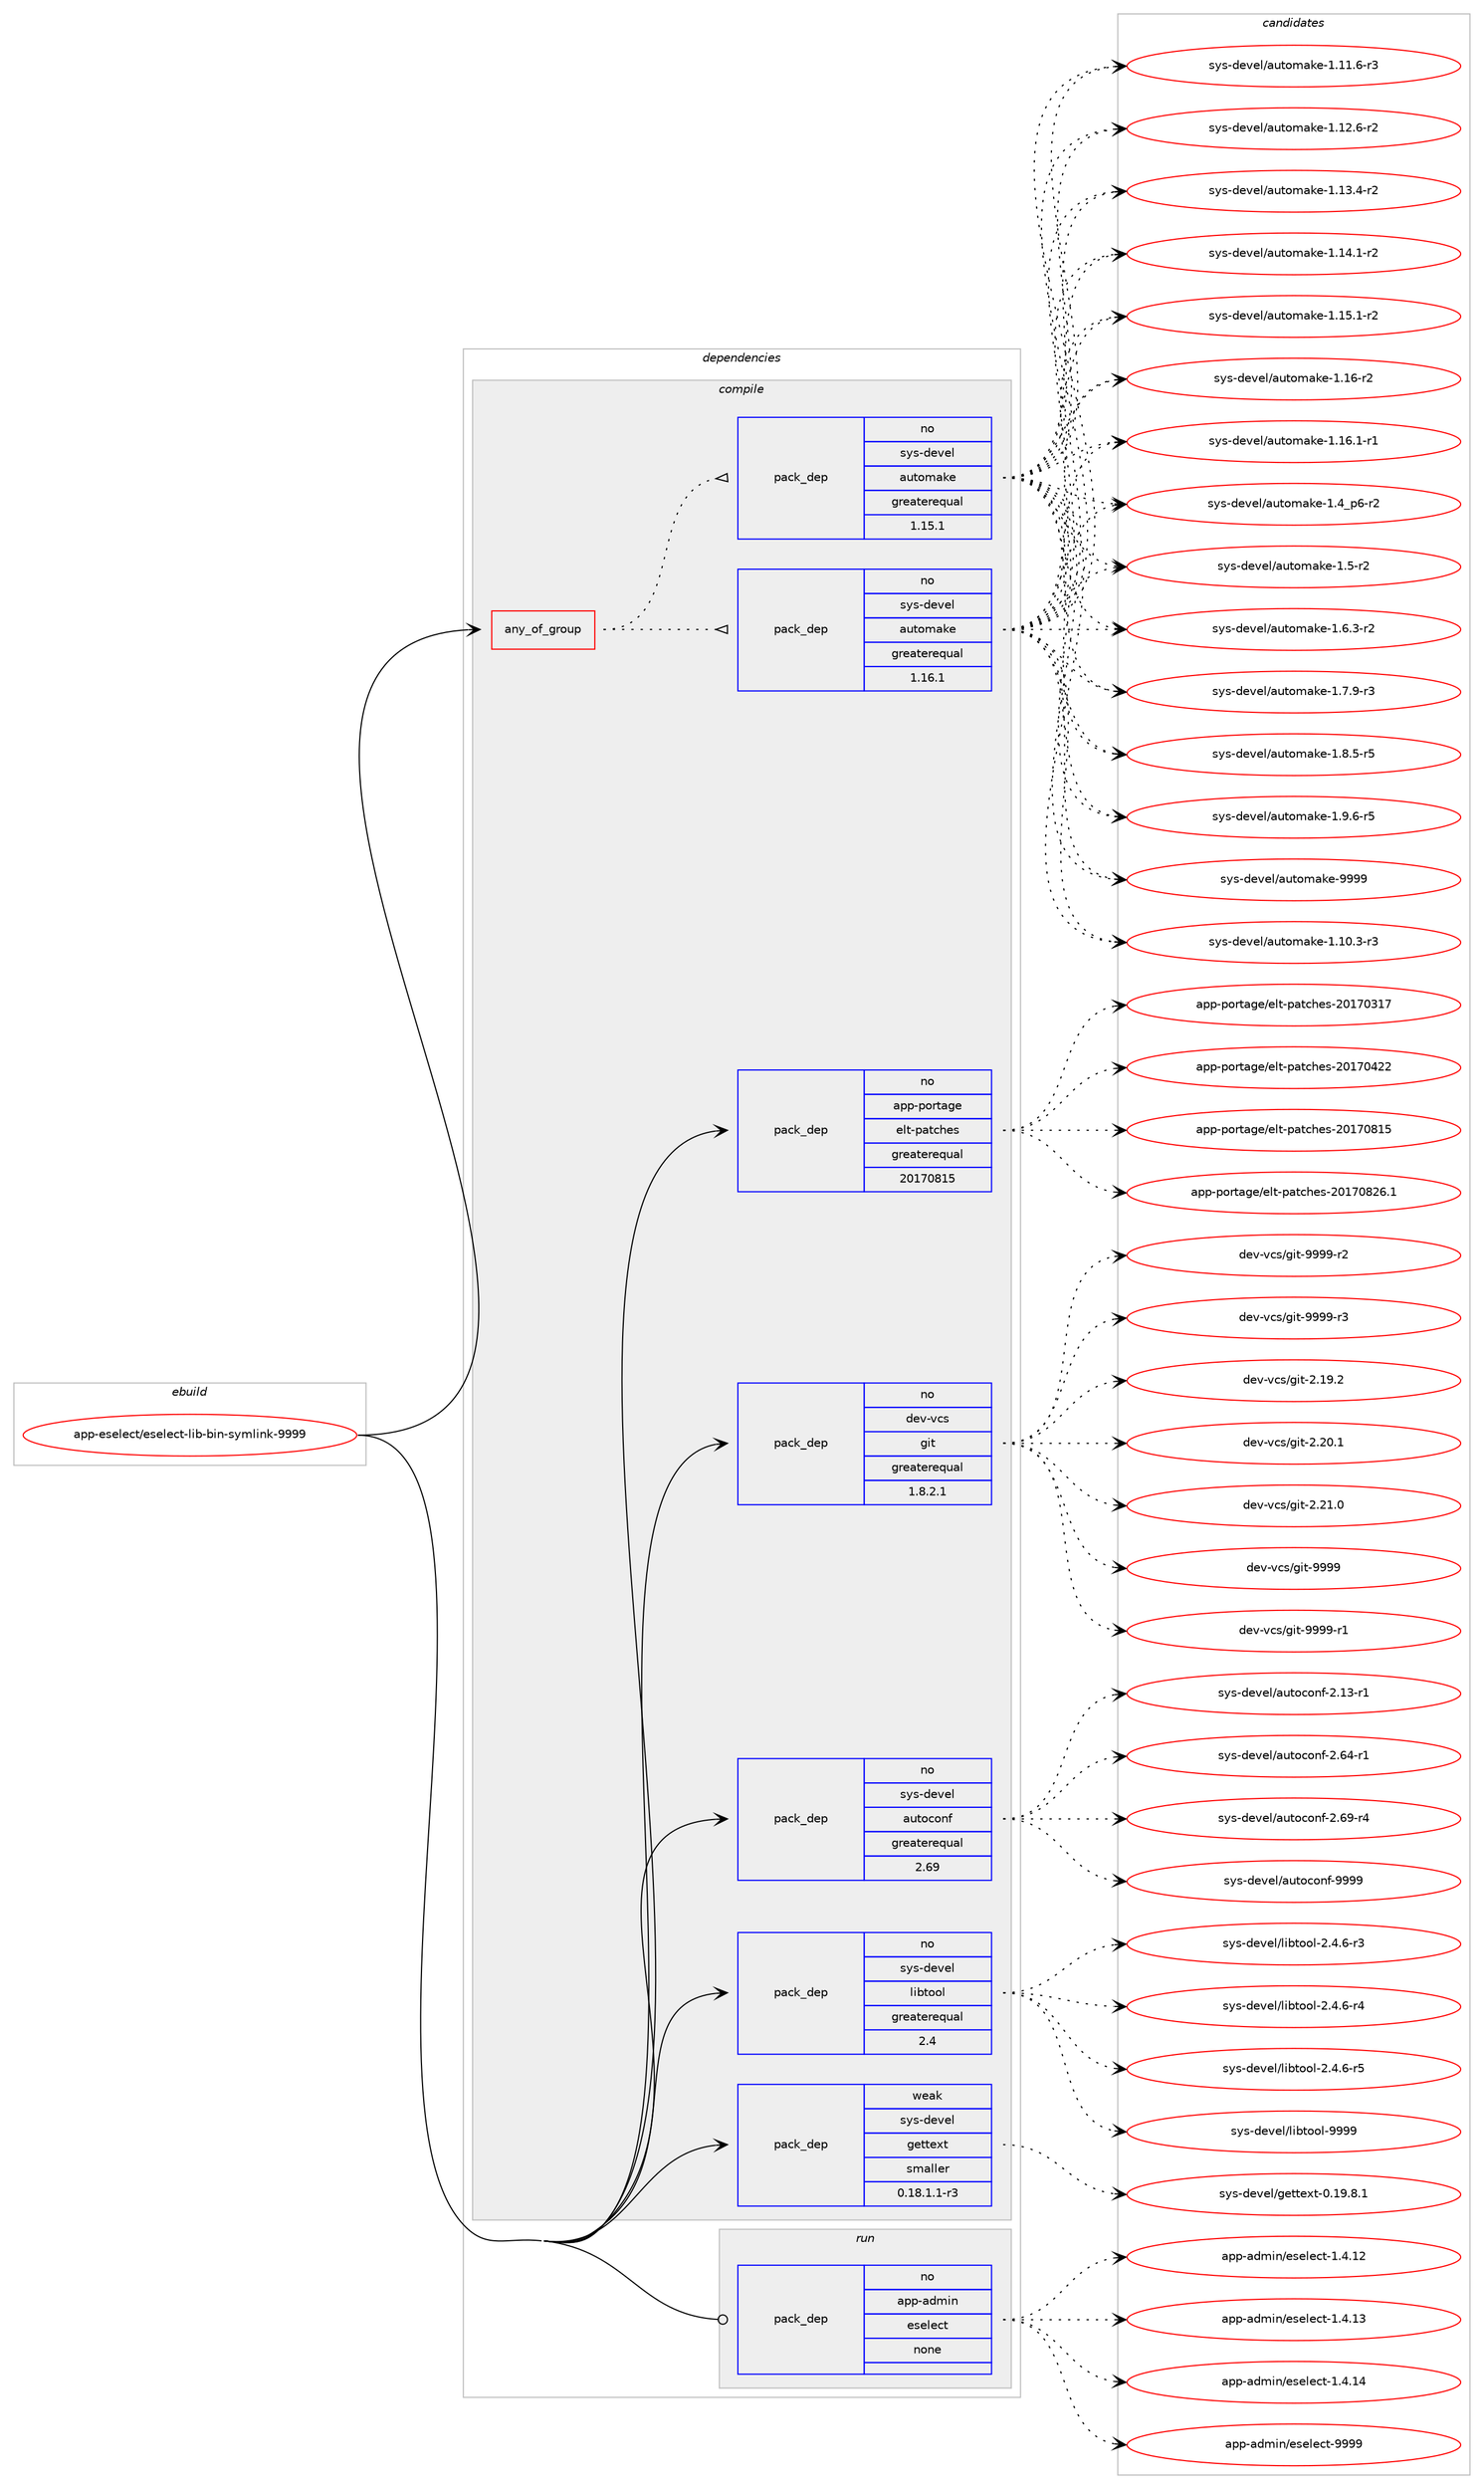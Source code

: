 digraph prolog {

# *************
# Graph options
# *************

newrank=true;
concentrate=true;
compound=true;
graph [rankdir=LR,fontname=Helvetica,fontsize=10,ranksep=1.5];#, ranksep=2.5, nodesep=0.2];
edge  [arrowhead=vee];
node  [fontname=Helvetica,fontsize=10];

# **********
# The ebuild
# **********

subgraph cluster_leftcol {
color=gray;
rank=same;
label=<<i>ebuild</i>>;
id [label="app-eselect/eselect-lib-bin-symlink-9999", color=red, width=4, href="../app-eselect/eselect-lib-bin-symlink-9999.svg"];
}

# ****************
# The dependencies
# ****************

subgraph cluster_midcol {
color=gray;
label=<<i>dependencies</i>>;
subgraph cluster_compile {
fillcolor="#eeeeee";
style=filled;
label=<<i>compile</i>>;
subgraph any19541 {
dependency1293594 [label=<<TABLE BORDER="0" CELLBORDER="1" CELLSPACING="0" CELLPADDING="4"><TR><TD CELLPADDING="10">any_of_group</TD></TR></TABLE>>, shape=none, color=red];subgraph pack921210 {
dependency1293595 [label=<<TABLE BORDER="0" CELLBORDER="1" CELLSPACING="0" CELLPADDING="4" WIDTH="220"><TR><TD ROWSPAN="6" CELLPADDING="30">pack_dep</TD></TR><TR><TD WIDTH="110">no</TD></TR><TR><TD>sys-devel</TD></TR><TR><TD>automake</TD></TR><TR><TD>greaterequal</TD></TR><TR><TD>1.16.1</TD></TR></TABLE>>, shape=none, color=blue];
}
dependency1293594:e -> dependency1293595:w [weight=20,style="dotted",arrowhead="oinv"];
subgraph pack921211 {
dependency1293596 [label=<<TABLE BORDER="0" CELLBORDER="1" CELLSPACING="0" CELLPADDING="4" WIDTH="220"><TR><TD ROWSPAN="6" CELLPADDING="30">pack_dep</TD></TR><TR><TD WIDTH="110">no</TD></TR><TR><TD>sys-devel</TD></TR><TR><TD>automake</TD></TR><TR><TD>greaterequal</TD></TR><TR><TD>1.15.1</TD></TR></TABLE>>, shape=none, color=blue];
}
dependency1293594:e -> dependency1293596:w [weight=20,style="dotted",arrowhead="oinv"];
}
id:e -> dependency1293594:w [weight=20,style="solid",arrowhead="vee"];
subgraph pack921212 {
dependency1293597 [label=<<TABLE BORDER="0" CELLBORDER="1" CELLSPACING="0" CELLPADDING="4" WIDTH="220"><TR><TD ROWSPAN="6" CELLPADDING="30">pack_dep</TD></TR><TR><TD WIDTH="110">no</TD></TR><TR><TD>app-portage</TD></TR><TR><TD>elt-patches</TD></TR><TR><TD>greaterequal</TD></TR><TR><TD>20170815</TD></TR></TABLE>>, shape=none, color=blue];
}
id:e -> dependency1293597:w [weight=20,style="solid",arrowhead="vee"];
subgraph pack921213 {
dependency1293598 [label=<<TABLE BORDER="0" CELLBORDER="1" CELLSPACING="0" CELLPADDING="4" WIDTH="220"><TR><TD ROWSPAN="6" CELLPADDING="30">pack_dep</TD></TR><TR><TD WIDTH="110">no</TD></TR><TR><TD>dev-vcs</TD></TR><TR><TD>git</TD></TR><TR><TD>greaterequal</TD></TR><TR><TD>1.8.2.1</TD></TR></TABLE>>, shape=none, color=blue];
}
id:e -> dependency1293598:w [weight=20,style="solid",arrowhead="vee"];
subgraph pack921214 {
dependency1293599 [label=<<TABLE BORDER="0" CELLBORDER="1" CELLSPACING="0" CELLPADDING="4" WIDTH="220"><TR><TD ROWSPAN="6" CELLPADDING="30">pack_dep</TD></TR><TR><TD WIDTH="110">no</TD></TR><TR><TD>sys-devel</TD></TR><TR><TD>autoconf</TD></TR><TR><TD>greaterequal</TD></TR><TR><TD>2.69</TD></TR></TABLE>>, shape=none, color=blue];
}
id:e -> dependency1293599:w [weight=20,style="solid",arrowhead="vee"];
subgraph pack921215 {
dependency1293600 [label=<<TABLE BORDER="0" CELLBORDER="1" CELLSPACING="0" CELLPADDING="4" WIDTH="220"><TR><TD ROWSPAN="6" CELLPADDING="30">pack_dep</TD></TR><TR><TD WIDTH="110">no</TD></TR><TR><TD>sys-devel</TD></TR><TR><TD>libtool</TD></TR><TR><TD>greaterequal</TD></TR><TR><TD>2.4</TD></TR></TABLE>>, shape=none, color=blue];
}
id:e -> dependency1293600:w [weight=20,style="solid",arrowhead="vee"];
subgraph pack921216 {
dependency1293601 [label=<<TABLE BORDER="0" CELLBORDER="1" CELLSPACING="0" CELLPADDING="4" WIDTH="220"><TR><TD ROWSPAN="6" CELLPADDING="30">pack_dep</TD></TR><TR><TD WIDTH="110">weak</TD></TR><TR><TD>sys-devel</TD></TR><TR><TD>gettext</TD></TR><TR><TD>smaller</TD></TR><TR><TD>0.18.1.1-r3</TD></TR></TABLE>>, shape=none, color=blue];
}
id:e -> dependency1293601:w [weight=20,style="solid",arrowhead="vee"];
}
subgraph cluster_compileandrun {
fillcolor="#eeeeee";
style=filled;
label=<<i>compile and run</i>>;
}
subgraph cluster_run {
fillcolor="#eeeeee";
style=filled;
label=<<i>run</i>>;
subgraph pack921217 {
dependency1293602 [label=<<TABLE BORDER="0" CELLBORDER="1" CELLSPACING="0" CELLPADDING="4" WIDTH="220"><TR><TD ROWSPAN="6" CELLPADDING="30">pack_dep</TD></TR><TR><TD WIDTH="110">no</TD></TR><TR><TD>app-admin</TD></TR><TR><TD>eselect</TD></TR><TR><TD>none</TD></TR><TR><TD></TD></TR></TABLE>>, shape=none, color=blue];
}
id:e -> dependency1293602:w [weight=20,style="solid",arrowhead="odot"];
}
}

# **************
# The candidates
# **************

subgraph cluster_choices {
rank=same;
color=gray;
label=<<i>candidates</i>>;

subgraph choice921210 {
color=black;
nodesep=1;
choice11512111545100101118101108479711711611110997107101454946494846514511451 [label="sys-devel/automake-1.10.3-r3", color=red, width=4,href="../sys-devel/automake-1.10.3-r3.svg"];
choice11512111545100101118101108479711711611110997107101454946494946544511451 [label="sys-devel/automake-1.11.6-r3", color=red, width=4,href="../sys-devel/automake-1.11.6-r3.svg"];
choice11512111545100101118101108479711711611110997107101454946495046544511450 [label="sys-devel/automake-1.12.6-r2", color=red, width=4,href="../sys-devel/automake-1.12.6-r2.svg"];
choice11512111545100101118101108479711711611110997107101454946495146524511450 [label="sys-devel/automake-1.13.4-r2", color=red, width=4,href="../sys-devel/automake-1.13.4-r2.svg"];
choice11512111545100101118101108479711711611110997107101454946495246494511450 [label="sys-devel/automake-1.14.1-r2", color=red, width=4,href="../sys-devel/automake-1.14.1-r2.svg"];
choice11512111545100101118101108479711711611110997107101454946495346494511450 [label="sys-devel/automake-1.15.1-r2", color=red, width=4,href="../sys-devel/automake-1.15.1-r2.svg"];
choice1151211154510010111810110847971171161111099710710145494649544511450 [label="sys-devel/automake-1.16-r2", color=red, width=4,href="../sys-devel/automake-1.16-r2.svg"];
choice11512111545100101118101108479711711611110997107101454946495446494511449 [label="sys-devel/automake-1.16.1-r1", color=red, width=4,href="../sys-devel/automake-1.16.1-r1.svg"];
choice115121115451001011181011084797117116111109971071014549465295112544511450 [label="sys-devel/automake-1.4_p6-r2", color=red, width=4,href="../sys-devel/automake-1.4_p6-r2.svg"];
choice11512111545100101118101108479711711611110997107101454946534511450 [label="sys-devel/automake-1.5-r2", color=red, width=4,href="../sys-devel/automake-1.5-r2.svg"];
choice115121115451001011181011084797117116111109971071014549465446514511450 [label="sys-devel/automake-1.6.3-r2", color=red, width=4,href="../sys-devel/automake-1.6.3-r2.svg"];
choice115121115451001011181011084797117116111109971071014549465546574511451 [label="sys-devel/automake-1.7.9-r3", color=red, width=4,href="../sys-devel/automake-1.7.9-r3.svg"];
choice115121115451001011181011084797117116111109971071014549465646534511453 [label="sys-devel/automake-1.8.5-r5", color=red, width=4,href="../sys-devel/automake-1.8.5-r5.svg"];
choice115121115451001011181011084797117116111109971071014549465746544511453 [label="sys-devel/automake-1.9.6-r5", color=red, width=4,href="../sys-devel/automake-1.9.6-r5.svg"];
choice115121115451001011181011084797117116111109971071014557575757 [label="sys-devel/automake-9999", color=red, width=4,href="../sys-devel/automake-9999.svg"];
dependency1293595:e -> choice11512111545100101118101108479711711611110997107101454946494846514511451:w [style=dotted,weight="100"];
dependency1293595:e -> choice11512111545100101118101108479711711611110997107101454946494946544511451:w [style=dotted,weight="100"];
dependency1293595:e -> choice11512111545100101118101108479711711611110997107101454946495046544511450:w [style=dotted,weight="100"];
dependency1293595:e -> choice11512111545100101118101108479711711611110997107101454946495146524511450:w [style=dotted,weight="100"];
dependency1293595:e -> choice11512111545100101118101108479711711611110997107101454946495246494511450:w [style=dotted,weight="100"];
dependency1293595:e -> choice11512111545100101118101108479711711611110997107101454946495346494511450:w [style=dotted,weight="100"];
dependency1293595:e -> choice1151211154510010111810110847971171161111099710710145494649544511450:w [style=dotted,weight="100"];
dependency1293595:e -> choice11512111545100101118101108479711711611110997107101454946495446494511449:w [style=dotted,weight="100"];
dependency1293595:e -> choice115121115451001011181011084797117116111109971071014549465295112544511450:w [style=dotted,weight="100"];
dependency1293595:e -> choice11512111545100101118101108479711711611110997107101454946534511450:w [style=dotted,weight="100"];
dependency1293595:e -> choice115121115451001011181011084797117116111109971071014549465446514511450:w [style=dotted,weight="100"];
dependency1293595:e -> choice115121115451001011181011084797117116111109971071014549465546574511451:w [style=dotted,weight="100"];
dependency1293595:e -> choice115121115451001011181011084797117116111109971071014549465646534511453:w [style=dotted,weight="100"];
dependency1293595:e -> choice115121115451001011181011084797117116111109971071014549465746544511453:w [style=dotted,weight="100"];
dependency1293595:e -> choice115121115451001011181011084797117116111109971071014557575757:w [style=dotted,weight="100"];
}
subgraph choice921211 {
color=black;
nodesep=1;
choice11512111545100101118101108479711711611110997107101454946494846514511451 [label="sys-devel/automake-1.10.3-r3", color=red, width=4,href="../sys-devel/automake-1.10.3-r3.svg"];
choice11512111545100101118101108479711711611110997107101454946494946544511451 [label="sys-devel/automake-1.11.6-r3", color=red, width=4,href="../sys-devel/automake-1.11.6-r3.svg"];
choice11512111545100101118101108479711711611110997107101454946495046544511450 [label="sys-devel/automake-1.12.6-r2", color=red, width=4,href="../sys-devel/automake-1.12.6-r2.svg"];
choice11512111545100101118101108479711711611110997107101454946495146524511450 [label="sys-devel/automake-1.13.4-r2", color=red, width=4,href="../sys-devel/automake-1.13.4-r2.svg"];
choice11512111545100101118101108479711711611110997107101454946495246494511450 [label="sys-devel/automake-1.14.1-r2", color=red, width=4,href="../sys-devel/automake-1.14.1-r2.svg"];
choice11512111545100101118101108479711711611110997107101454946495346494511450 [label="sys-devel/automake-1.15.1-r2", color=red, width=4,href="../sys-devel/automake-1.15.1-r2.svg"];
choice1151211154510010111810110847971171161111099710710145494649544511450 [label="sys-devel/automake-1.16-r2", color=red, width=4,href="../sys-devel/automake-1.16-r2.svg"];
choice11512111545100101118101108479711711611110997107101454946495446494511449 [label="sys-devel/automake-1.16.1-r1", color=red, width=4,href="../sys-devel/automake-1.16.1-r1.svg"];
choice115121115451001011181011084797117116111109971071014549465295112544511450 [label="sys-devel/automake-1.4_p6-r2", color=red, width=4,href="../sys-devel/automake-1.4_p6-r2.svg"];
choice11512111545100101118101108479711711611110997107101454946534511450 [label="sys-devel/automake-1.5-r2", color=red, width=4,href="../sys-devel/automake-1.5-r2.svg"];
choice115121115451001011181011084797117116111109971071014549465446514511450 [label="sys-devel/automake-1.6.3-r2", color=red, width=4,href="../sys-devel/automake-1.6.3-r2.svg"];
choice115121115451001011181011084797117116111109971071014549465546574511451 [label="sys-devel/automake-1.7.9-r3", color=red, width=4,href="../sys-devel/automake-1.7.9-r3.svg"];
choice115121115451001011181011084797117116111109971071014549465646534511453 [label="sys-devel/automake-1.8.5-r5", color=red, width=4,href="../sys-devel/automake-1.8.5-r5.svg"];
choice115121115451001011181011084797117116111109971071014549465746544511453 [label="sys-devel/automake-1.9.6-r5", color=red, width=4,href="../sys-devel/automake-1.9.6-r5.svg"];
choice115121115451001011181011084797117116111109971071014557575757 [label="sys-devel/automake-9999", color=red, width=4,href="../sys-devel/automake-9999.svg"];
dependency1293596:e -> choice11512111545100101118101108479711711611110997107101454946494846514511451:w [style=dotted,weight="100"];
dependency1293596:e -> choice11512111545100101118101108479711711611110997107101454946494946544511451:w [style=dotted,weight="100"];
dependency1293596:e -> choice11512111545100101118101108479711711611110997107101454946495046544511450:w [style=dotted,weight="100"];
dependency1293596:e -> choice11512111545100101118101108479711711611110997107101454946495146524511450:w [style=dotted,weight="100"];
dependency1293596:e -> choice11512111545100101118101108479711711611110997107101454946495246494511450:w [style=dotted,weight="100"];
dependency1293596:e -> choice11512111545100101118101108479711711611110997107101454946495346494511450:w [style=dotted,weight="100"];
dependency1293596:e -> choice1151211154510010111810110847971171161111099710710145494649544511450:w [style=dotted,weight="100"];
dependency1293596:e -> choice11512111545100101118101108479711711611110997107101454946495446494511449:w [style=dotted,weight="100"];
dependency1293596:e -> choice115121115451001011181011084797117116111109971071014549465295112544511450:w [style=dotted,weight="100"];
dependency1293596:e -> choice11512111545100101118101108479711711611110997107101454946534511450:w [style=dotted,weight="100"];
dependency1293596:e -> choice115121115451001011181011084797117116111109971071014549465446514511450:w [style=dotted,weight="100"];
dependency1293596:e -> choice115121115451001011181011084797117116111109971071014549465546574511451:w [style=dotted,weight="100"];
dependency1293596:e -> choice115121115451001011181011084797117116111109971071014549465646534511453:w [style=dotted,weight="100"];
dependency1293596:e -> choice115121115451001011181011084797117116111109971071014549465746544511453:w [style=dotted,weight="100"];
dependency1293596:e -> choice115121115451001011181011084797117116111109971071014557575757:w [style=dotted,weight="100"];
}
subgraph choice921212 {
color=black;
nodesep=1;
choice97112112451121111141169710310147101108116451129711699104101115455048495548514955 [label="app-portage/elt-patches-20170317", color=red, width=4,href="../app-portage/elt-patches-20170317.svg"];
choice97112112451121111141169710310147101108116451129711699104101115455048495548525050 [label="app-portage/elt-patches-20170422", color=red, width=4,href="../app-portage/elt-patches-20170422.svg"];
choice97112112451121111141169710310147101108116451129711699104101115455048495548564953 [label="app-portage/elt-patches-20170815", color=red, width=4,href="../app-portage/elt-patches-20170815.svg"];
choice971121124511211111411697103101471011081164511297116991041011154550484955485650544649 [label="app-portage/elt-patches-20170826.1", color=red, width=4,href="../app-portage/elt-patches-20170826.1.svg"];
dependency1293597:e -> choice97112112451121111141169710310147101108116451129711699104101115455048495548514955:w [style=dotted,weight="100"];
dependency1293597:e -> choice97112112451121111141169710310147101108116451129711699104101115455048495548525050:w [style=dotted,weight="100"];
dependency1293597:e -> choice97112112451121111141169710310147101108116451129711699104101115455048495548564953:w [style=dotted,weight="100"];
dependency1293597:e -> choice971121124511211111411697103101471011081164511297116991041011154550484955485650544649:w [style=dotted,weight="100"];
}
subgraph choice921213 {
color=black;
nodesep=1;
choice10010111845118991154710310511645504649574650 [label="dev-vcs/git-2.19.2", color=red, width=4,href="../dev-vcs/git-2.19.2.svg"];
choice10010111845118991154710310511645504650484649 [label="dev-vcs/git-2.20.1", color=red, width=4,href="../dev-vcs/git-2.20.1.svg"];
choice10010111845118991154710310511645504650494648 [label="dev-vcs/git-2.21.0", color=red, width=4,href="../dev-vcs/git-2.21.0.svg"];
choice1001011184511899115471031051164557575757 [label="dev-vcs/git-9999", color=red, width=4,href="../dev-vcs/git-9999.svg"];
choice10010111845118991154710310511645575757574511449 [label="dev-vcs/git-9999-r1", color=red, width=4,href="../dev-vcs/git-9999-r1.svg"];
choice10010111845118991154710310511645575757574511450 [label="dev-vcs/git-9999-r2", color=red, width=4,href="../dev-vcs/git-9999-r2.svg"];
choice10010111845118991154710310511645575757574511451 [label="dev-vcs/git-9999-r3", color=red, width=4,href="../dev-vcs/git-9999-r3.svg"];
dependency1293598:e -> choice10010111845118991154710310511645504649574650:w [style=dotted,weight="100"];
dependency1293598:e -> choice10010111845118991154710310511645504650484649:w [style=dotted,weight="100"];
dependency1293598:e -> choice10010111845118991154710310511645504650494648:w [style=dotted,weight="100"];
dependency1293598:e -> choice1001011184511899115471031051164557575757:w [style=dotted,weight="100"];
dependency1293598:e -> choice10010111845118991154710310511645575757574511449:w [style=dotted,weight="100"];
dependency1293598:e -> choice10010111845118991154710310511645575757574511450:w [style=dotted,weight="100"];
dependency1293598:e -> choice10010111845118991154710310511645575757574511451:w [style=dotted,weight="100"];
}
subgraph choice921214 {
color=black;
nodesep=1;
choice1151211154510010111810110847971171161119911111010245504649514511449 [label="sys-devel/autoconf-2.13-r1", color=red, width=4,href="../sys-devel/autoconf-2.13-r1.svg"];
choice1151211154510010111810110847971171161119911111010245504654524511449 [label="sys-devel/autoconf-2.64-r1", color=red, width=4,href="../sys-devel/autoconf-2.64-r1.svg"];
choice1151211154510010111810110847971171161119911111010245504654574511452 [label="sys-devel/autoconf-2.69-r4", color=red, width=4,href="../sys-devel/autoconf-2.69-r4.svg"];
choice115121115451001011181011084797117116111991111101024557575757 [label="sys-devel/autoconf-9999", color=red, width=4,href="../sys-devel/autoconf-9999.svg"];
dependency1293599:e -> choice1151211154510010111810110847971171161119911111010245504649514511449:w [style=dotted,weight="100"];
dependency1293599:e -> choice1151211154510010111810110847971171161119911111010245504654524511449:w [style=dotted,weight="100"];
dependency1293599:e -> choice1151211154510010111810110847971171161119911111010245504654574511452:w [style=dotted,weight="100"];
dependency1293599:e -> choice115121115451001011181011084797117116111991111101024557575757:w [style=dotted,weight="100"];
}
subgraph choice921215 {
color=black;
nodesep=1;
choice1151211154510010111810110847108105981161111111084550465246544511451 [label="sys-devel/libtool-2.4.6-r3", color=red, width=4,href="../sys-devel/libtool-2.4.6-r3.svg"];
choice1151211154510010111810110847108105981161111111084550465246544511452 [label="sys-devel/libtool-2.4.6-r4", color=red, width=4,href="../sys-devel/libtool-2.4.6-r4.svg"];
choice1151211154510010111810110847108105981161111111084550465246544511453 [label="sys-devel/libtool-2.4.6-r5", color=red, width=4,href="../sys-devel/libtool-2.4.6-r5.svg"];
choice1151211154510010111810110847108105981161111111084557575757 [label="sys-devel/libtool-9999", color=red, width=4,href="../sys-devel/libtool-9999.svg"];
dependency1293600:e -> choice1151211154510010111810110847108105981161111111084550465246544511451:w [style=dotted,weight="100"];
dependency1293600:e -> choice1151211154510010111810110847108105981161111111084550465246544511452:w [style=dotted,weight="100"];
dependency1293600:e -> choice1151211154510010111810110847108105981161111111084550465246544511453:w [style=dotted,weight="100"];
dependency1293600:e -> choice1151211154510010111810110847108105981161111111084557575757:w [style=dotted,weight="100"];
}
subgraph choice921216 {
color=black;
nodesep=1;
choice1151211154510010111810110847103101116116101120116454846495746564649 [label="sys-devel/gettext-0.19.8.1", color=red, width=4,href="../sys-devel/gettext-0.19.8.1.svg"];
dependency1293601:e -> choice1151211154510010111810110847103101116116101120116454846495746564649:w [style=dotted,weight="100"];
}
subgraph choice921217 {
color=black;
nodesep=1;
choice971121124597100109105110471011151011081019911645494652464950 [label="app-admin/eselect-1.4.12", color=red, width=4,href="../app-admin/eselect-1.4.12.svg"];
choice971121124597100109105110471011151011081019911645494652464951 [label="app-admin/eselect-1.4.13", color=red, width=4,href="../app-admin/eselect-1.4.13.svg"];
choice971121124597100109105110471011151011081019911645494652464952 [label="app-admin/eselect-1.4.14", color=red, width=4,href="../app-admin/eselect-1.4.14.svg"];
choice97112112459710010910511047101115101108101991164557575757 [label="app-admin/eselect-9999", color=red, width=4,href="../app-admin/eselect-9999.svg"];
dependency1293602:e -> choice971121124597100109105110471011151011081019911645494652464950:w [style=dotted,weight="100"];
dependency1293602:e -> choice971121124597100109105110471011151011081019911645494652464951:w [style=dotted,weight="100"];
dependency1293602:e -> choice971121124597100109105110471011151011081019911645494652464952:w [style=dotted,weight="100"];
dependency1293602:e -> choice97112112459710010910511047101115101108101991164557575757:w [style=dotted,weight="100"];
}
}

}
